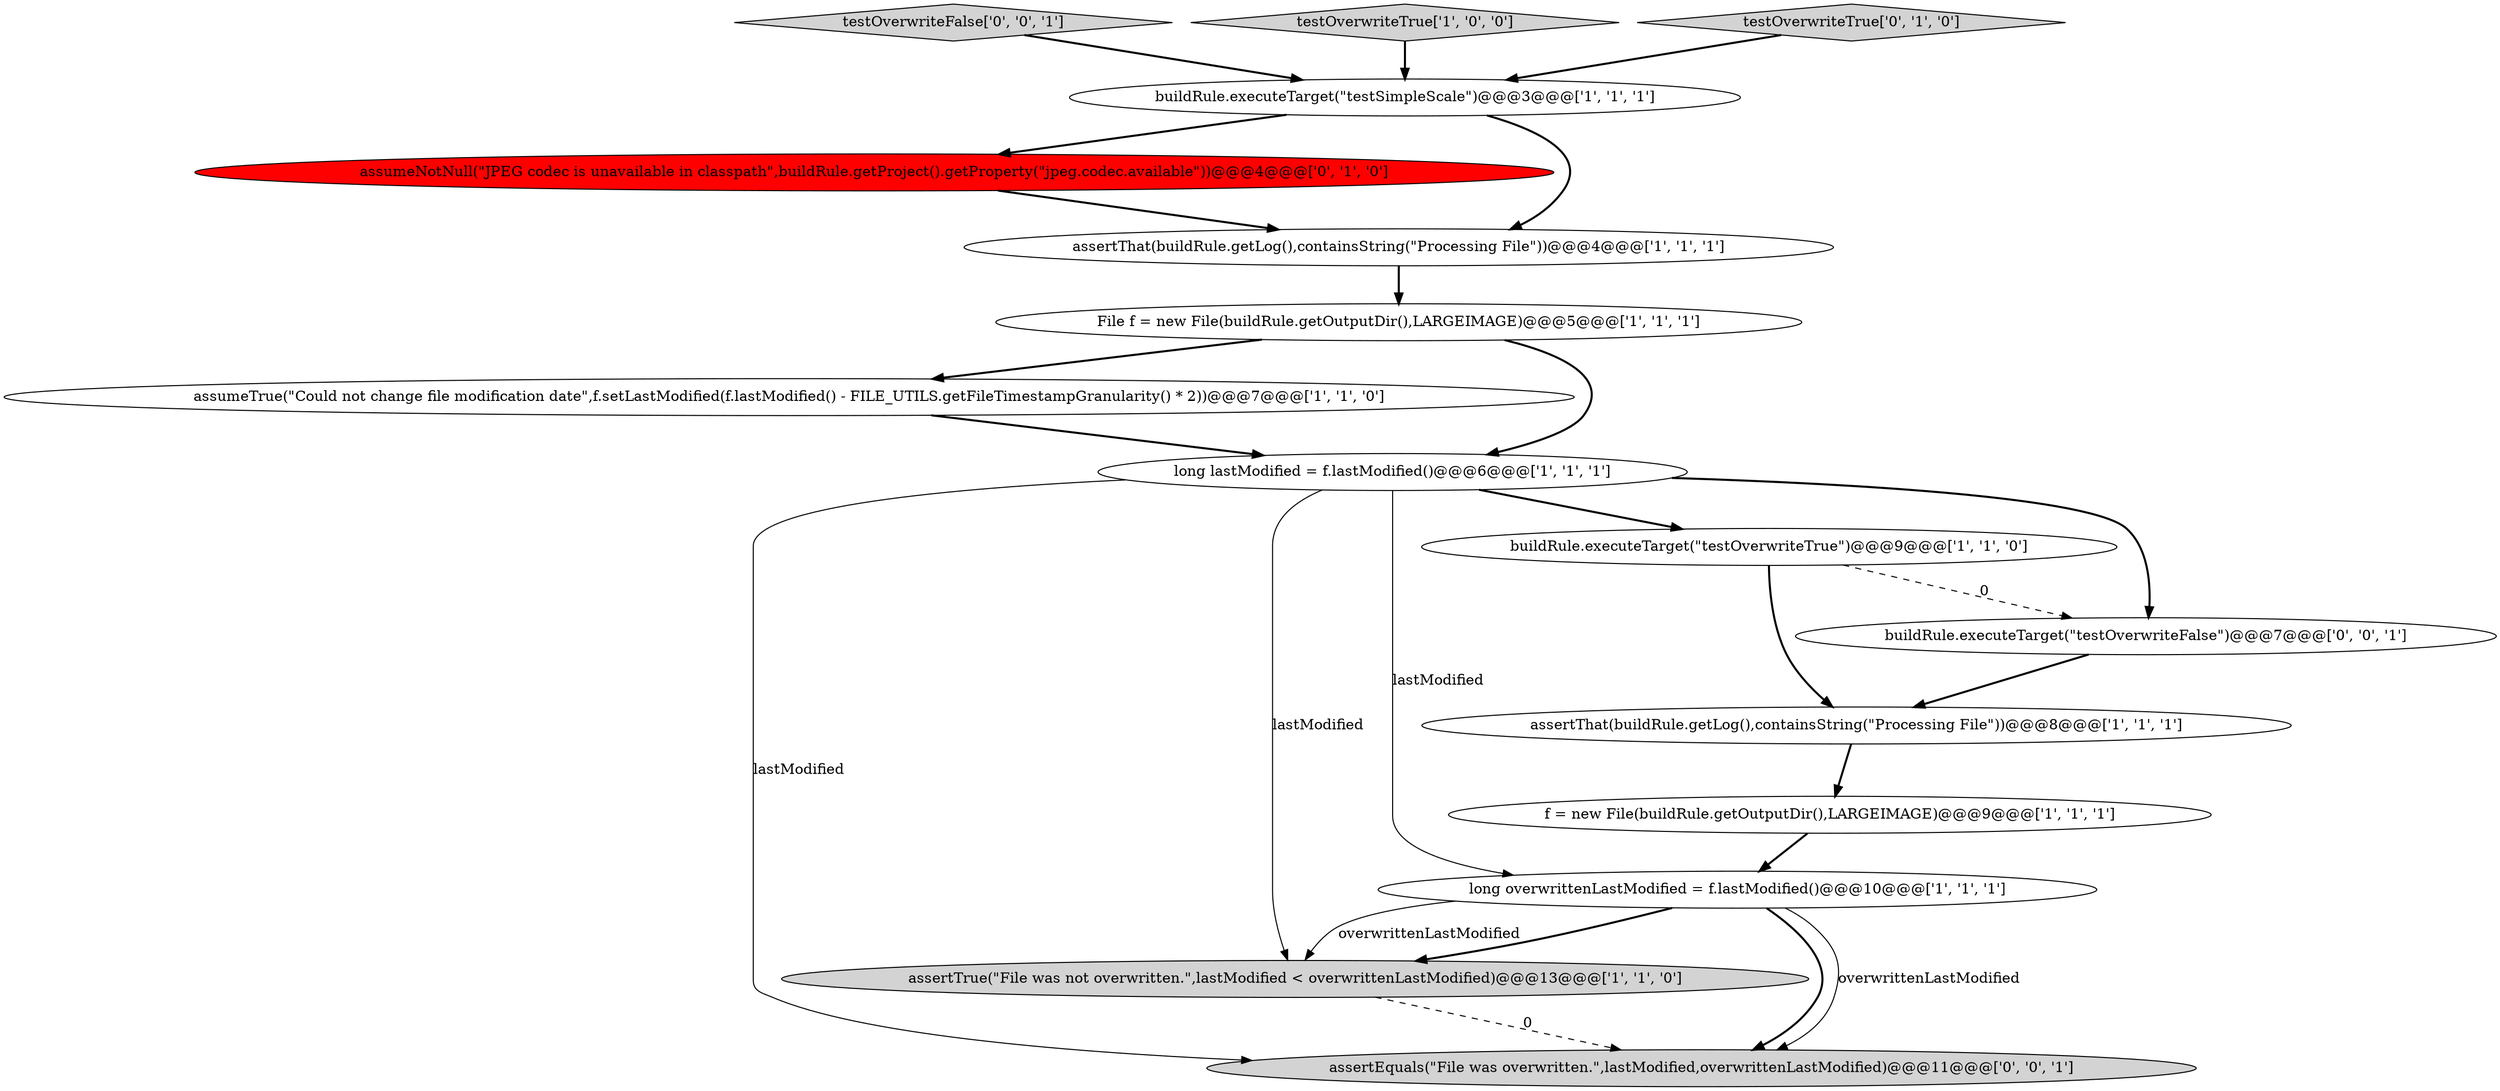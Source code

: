 digraph {
14 [style = filled, label = "testOverwriteFalse['0', '0', '1']", fillcolor = lightgray, shape = diamond image = "AAA0AAABBB3BBB"];
1 [style = filled, label = "long overwrittenLastModified = f.lastModified()@@@10@@@['1', '1', '1']", fillcolor = white, shape = ellipse image = "AAA0AAABBB1BBB"];
3 [style = filled, label = "File f = new File(buildRule.getOutputDir(),LARGEIMAGE)@@@5@@@['1', '1', '1']", fillcolor = white, shape = ellipse image = "AAA0AAABBB1BBB"];
11 [style = filled, label = "assumeNotNull(\"JPEG codec is unavailable in classpath\",buildRule.getProject().getProperty(\"jpeg.codec.available\"))@@@4@@@['0', '1', '0']", fillcolor = red, shape = ellipse image = "AAA1AAABBB2BBB"];
9 [style = filled, label = "testOverwriteTrue['1', '0', '0']", fillcolor = lightgray, shape = diamond image = "AAA0AAABBB1BBB"];
13 [style = filled, label = "buildRule.executeTarget(\"testOverwriteFalse\")@@@7@@@['0', '0', '1']", fillcolor = white, shape = ellipse image = "AAA0AAABBB3BBB"];
15 [style = filled, label = "assertEquals(\"File was overwritten.\",lastModified,overwrittenLastModified)@@@11@@@['0', '0', '1']", fillcolor = lightgray, shape = ellipse image = "AAA0AAABBB3BBB"];
4 [style = filled, label = "f = new File(buildRule.getOutputDir(),LARGEIMAGE)@@@9@@@['1', '1', '1']", fillcolor = white, shape = ellipse image = "AAA0AAABBB1BBB"];
2 [style = filled, label = "assertThat(buildRule.getLog(),containsString(\"Processing File\"))@@@4@@@['1', '1', '1']", fillcolor = white, shape = ellipse image = "AAA0AAABBB1BBB"];
7 [style = filled, label = "assumeTrue(\"Could not change file modification date\",f.setLastModified(f.lastModified() - FILE_UTILS.getFileTimestampGranularity() * 2))@@@7@@@['1', '1', '0']", fillcolor = white, shape = ellipse image = "AAA0AAABBB1BBB"];
0 [style = filled, label = "buildRule.executeTarget(\"testOverwriteTrue\")@@@9@@@['1', '1', '0']", fillcolor = white, shape = ellipse image = "AAA0AAABBB1BBB"];
8 [style = filled, label = "assertTrue(\"File was not overwritten.\",lastModified < overwrittenLastModified)@@@13@@@['1', '1', '0']", fillcolor = lightgray, shape = ellipse image = "AAA0AAABBB1BBB"];
5 [style = filled, label = "buildRule.executeTarget(\"testSimpleScale\")@@@3@@@['1', '1', '1']", fillcolor = white, shape = ellipse image = "AAA0AAABBB1BBB"];
10 [style = filled, label = "assertThat(buildRule.getLog(),containsString(\"Processing File\"))@@@8@@@['1', '1', '1']", fillcolor = white, shape = ellipse image = "AAA0AAABBB1BBB"];
12 [style = filled, label = "testOverwriteTrue['0', '1', '0']", fillcolor = lightgray, shape = diamond image = "AAA0AAABBB2BBB"];
6 [style = filled, label = "long lastModified = f.lastModified()@@@6@@@['1', '1', '1']", fillcolor = white, shape = ellipse image = "AAA0AAABBB1BBB"];
13->10 [style = bold, label=""];
1->8 [style = bold, label=""];
12->5 [style = bold, label=""];
6->15 [style = solid, label="lastModified"];
1->15 [style = bold, label=""];
2->3 [style = bold, label=""];
8->15 [style = dashed, label="0"];
3->6 [style = bold, label=""];
6->0 [style = bold, label=""];
1->8 [style = solid, label="overwrittenLastModified"];
6->8 [style = solid, label="lastModified"];
11->2 [style = bold, label=""];
5->2 [style = bold, label=""];
0->10 [style = bold, label=""];
3->7 [style = bold, label=""];
1->15 [style = solid, label="overwrittenLastModified"];
6->13 [style = bold, label=""];
0->13 [style = dashed, label="0"];
7->6 [style = bold, label=""];
10->4 [style = bold, label=""];
9->5 [style = bold, label=""];
4->1 [style = bold, label=""];
5->11 [style = bold, label=""];
6->1 [style = solid, label="lastModified"];
14->5 [style = bold, label=""];
}
